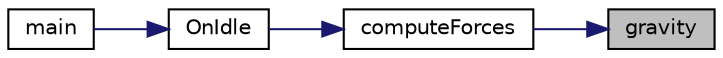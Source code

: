 digraph "gravity"
{
 // INTERACTIVE_SVG=YES
 // LATEX_PDF_SIZE
  edge [fontname="Helvetica",fontsize="10",labelfontname="Helvetica",labelfontsize="10"];
  node [fontname="Helvetica",fontsize="10",shape=record];
  rankdir="RL";
  Node1 [label="gravity",height=0.2,width=0.4,color="black", fillcolor="grey75", style="filled", fontcolor="black",tooltip="Gravity force vector in International System of Units."];
  Node1 -> Node2 [dir="back",color="midnightblue",fontsize="10",style="solid",fontname="Helvetica"];
  Node2 [label="computeForces",height=0.2,width=0.4,color="black", fillcolor="white", style="filled",URL="$main_8cpp.html#a572d3d87d67757b60819e7ace0285437",tooltip=" "];
  Node2 -> Node3 [dir="back",color="midnightblue",fontsize="10",style="solid",fontname="Helvetica"];
  Node3 [label="OnIdle",height=0.2,width=0.4,color="black", fillcolor="white", style="filled",URL="$main_8cpp.html#a13676ab3afae073197af7b5ce8918edd",tooltip=" "];
  Node3 -> Node4 [dir="back",color="midnightblue",fontsize="10",style="solid",fontname="Helvetica"];
  Node4 [label="main",height=0.2,width=0.4,color="black", fillcolor="white", style="filled",URL="$main_8cpp.html#a3c04138a5bfe5d72780bb7e82a18e627",tooltip=" "];
}
